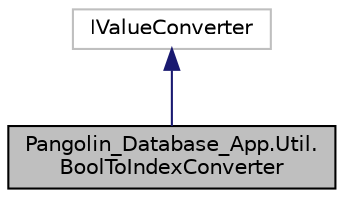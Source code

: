 digraph "Pangolin_Database_App.Util.BoolToIndexConverter"
{
 // LATEX_PDF_SIZE
  edge [fontname="Helvetica",fontsize="10",labelfontname="Helvetica",labelfontsize="10"];
  node [fontname="Helvetica",fontsize="10",shape=record];
  Node1 [label="Pangolin_Database_App.Util.\lBoolToIndexConverter",height=0.2,width=0.4,color="black", fillcolor="grey75", style="filled", fontcolor="black",tooltip="Converts index to bool and back for combobox (yes, no)"];
  Node2 -> Node1 [dir="back",color="midnightblue",fontsize="10",style="solid",fontname="Helvetica"];
  Node2 [label="IValueConverter",height=0.2,width=0.4,color="grey75", fillcolor="white", style="filled",tooltip=" "];
}
